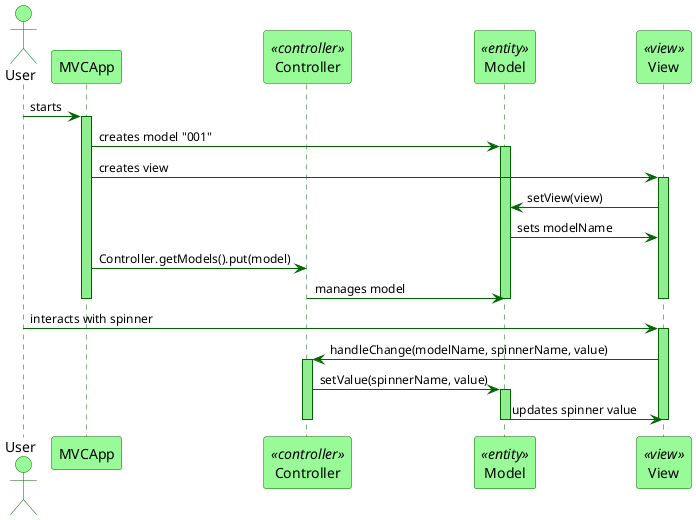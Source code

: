 @startuml MVC_SequenceDiagram

skinparam sequence {
    ArrowColor DarkGreen
    LifeLineBorderColor DarkGreen
    LifeLineBackgroundColor LightGreen
    ParticipantBorderColor DarkGreen
    ParticipantBackgroundColor PaleGreen
    ActorBorderColor DarkGreen
    ActorBackgroundColor PaleGreen
    ArrowFontSize 12
    SequenceBoxBorderColor DarkGreen
    SequenceBoxBackgroundColor LightYellow
    SequenceBoxFontSize 14
}

actor User

participant MVCApp
participant Controller <<controller>>
participant Model <<entity>>
participant View <<view>>

User -> MVCApp : starts
activate MVCApp
MVCApp -> Model : creates model "001"
activate Model
MVCApp -> View : creates view
activate View
View -> Model : setView(view)
Model -> View : sets modelName
MVCApp -> Controller : Controller.getModels().put(model)
Controller -> Model : manages model
deactivate View
deactivate Model
deactivate MVCApp

User -> View : interacts with spinner
activate View
View -> Controller : handleChange(modelName, spinnerName, value)
activate Controller
Controller -> Model : setValue(spinnerName, value)
activate Model
Model -> View : updates spinner value
deactivate Model
deactivate Controller
deactivate View

@enduml
